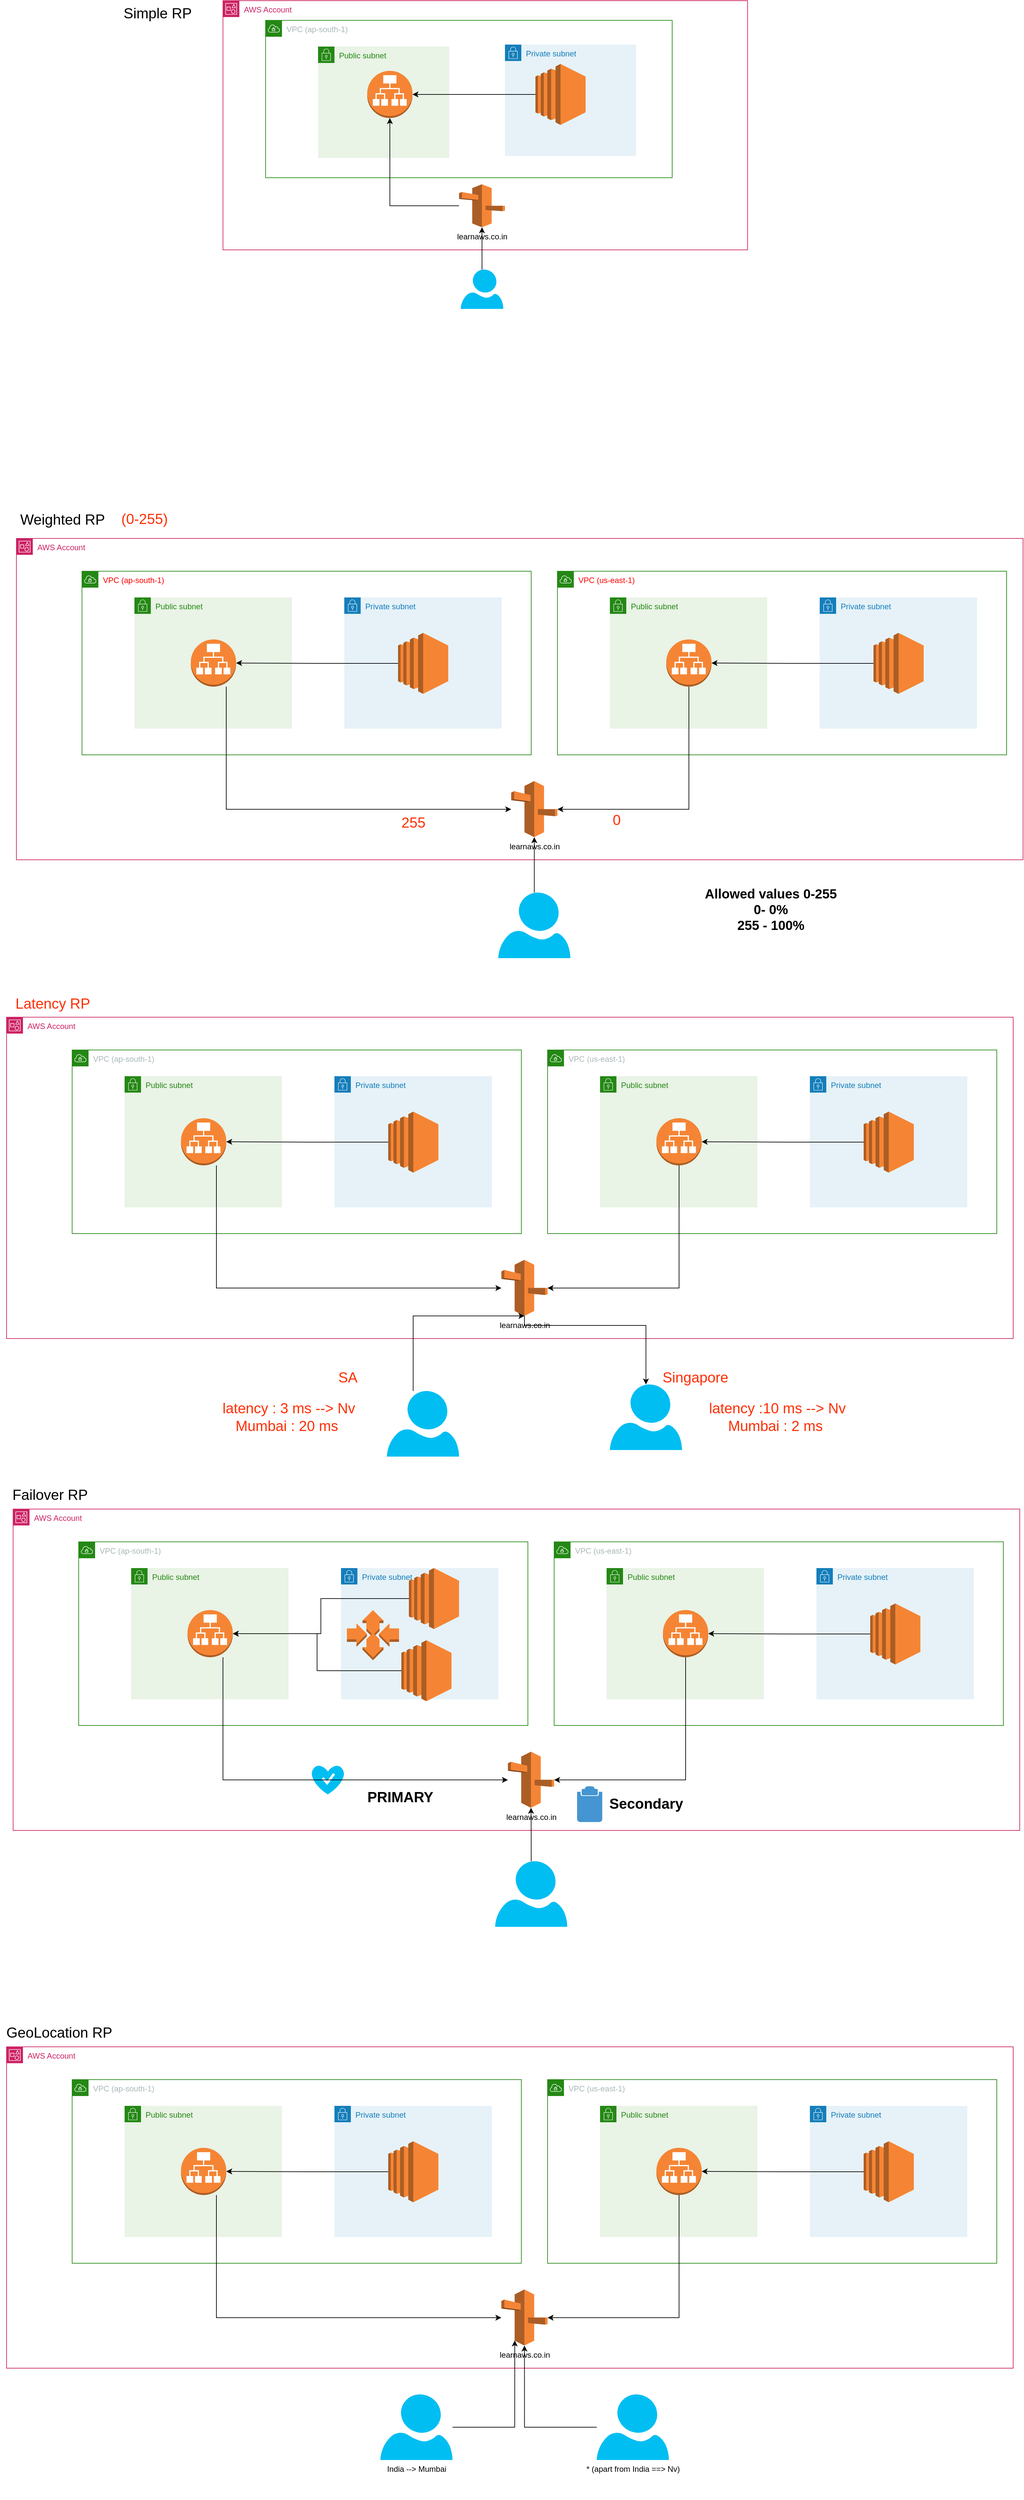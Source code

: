 <mxfile version="24.2.8" type="device">
  <diagram id="9khf5pBnNxR_kiDFVO9-" name="Page-1">
    <mxGraphModel dx="1673" dy="706" grid="1" gridSize="10" guides="1" tooltips="1" connect="1" arrows="1" fold="1" page="0" pageScale="1" pageWidth="827" pageHeight="1169" math="0" shadow="0">
      <root>
        <mxCell id="0" />
        <mxCell id="1" parent="0" />
        <mxCell id="ol1TH0Oiye4qKC3WjHIc-1" value="VPC (ap-south-1)" style="points=[[0,0],[0.25,0],[0.5,0],[0.75,0],[1,0],[1,0.25],[1,0.5],[1,0.75],[1,1],[0.75,1],[0.5,1],[0.25,1],[0,1],[0,0.75],[0,0.5],[0,0.25]];outlineConnect=0;gradientColor=none;html=1;whiteSpace=wrap;fontSize=12;fontStyle=0;container=1;pointerEvents=0;collapsible=0;recursiveResize=0;shape=mxgraph.aws4.group;grIcon=mxgraph.aws4.group_vpc;strokeColor=#248814;fillColor=none;verticalAlign=top;align=left;spacingLeft=30;fontColor=#AAB7B8;dashed=0;" parent="1" vertex="1">
          <mxGeometry x="435" y="80" width="620" height="240" as="geometry" />
        </mxCell>
        <mxCell id="ol1TH0Oiye4qKC3WjHIc-2" value="Public subnet" style="points=[[0,0],[0.25,0],[0.5,0],[0.75,0],[1,0],[1,0.25],[1,0.5],[1,0.75],[1,1],[0.75,1],[0.5,1],[0.25,1],[0,1],[0,0.75],[0,0.5],[0,0.25]];outlineConnect=0;gradientColor=none;html=1;whiteSpace=wrap;fontSize=12;fontStyle=0;container=1;pointerEvents=0;collapsible=0;recursiveResize=0;shape=mxgraph.aws4.group;grIcon=mxgraph.aws4.group_security_group;grStroke=0;strokeColor=#248814;fillColor=#E9F3E6;verticalAlign=top;align=left;spacingLeft=30;fontColor=#248814;dashed=0;" parent="ol1TH0Oiye4qKC3WjHIc-1" vertex="1">
          <mxGeometry x="80" y="40" width="200" height="170" as="geometry" />
        </mxCell>
        <mxCell id="ol1TH0Oiye4qKC3WjHIc-6" value="AWS Account" style="points=[[0,0],[0.25,0],[0.5,0],[0.75,0],[1,0],[1,0.25],[1,0.5],[1,0.75],[1,1],[0.75,1],[0.5,1],[0.25,1],[0,1],[0,0.75],[0,0.5],[0,0.25]];outlineConnect=0;gradientColor=none;html=1;whiteSpace=wrap;fontSize=12;fontStyle=0;container=1;pointerEvents=0;collapsible=0;recursiveResize=0;shape=mxgraph.aws4.group;grIcon=mxgraph.aws4.group_account;strokeColor=#CD2264;fillColor=none;verticalAlign=top;align=left;spacingLeft=30;fontColor=#CD2264;dashed=0;" parent="1" vertex="1">
          <mxGeometry x="370" y="50" width="800" height="380" as="geometry" />
        </mxCell>
        <mxCell id="SDpvWjmBm0CDvpZ5gvOl-2" style="edgeStyle=orthogonalEdgeStyle;rounded=0;orthogonalLoop=1;jettySize=auto;html=1;" parent="ol1TH0Oiye4qKC3WjHIc-6" source="ol1TH0Oiye4qKC3WjHIc-8" target="ol1TH0Oiye4qKC3WjHIc-5" edge="1">
          <mxGeometry relative="1" as="geometry" />
        </mxCell>
        <mxCell id="ol1TH0Oiye4qKC3WjHIc-8" value="learnaws.co.in" style="outlineConnect=0;dashed=0;verticalLabelPosition=bottom;verticalAlign=top;align=center;html=1;shape=mxgraph.aws3.route_53;fillColor=#F58536;gradientColor=none;" parent="ol1TH0Oiye4qKC3WjHIc-6" vertex="1">
          <mxGeometry x="360" y="280" width="70" height="65.5" as="geometry" />
        </mxCell>
        <mxCell id="ol1TH0Oiye4qKC3WjHIc-5" value="" style="outlineConnect=0;dashed=0;verticalLabelPosition=bottom;verticalAlign=top;align=center;html=1;shape=mxgraph.aws3.application_load_balancer;fillColor=#F58534;gradientColor=none;" parent="ol1TH0Oiye4qKC3WjHIc-6" vertex="1">
          <mxGeometry x="220" y="107" width="69" height="72" as="geometry" />
        </mxCell>
        <mxCell id="ol1TH0Oiye4qKC3WjHIc-3" value="Private subnet" style="points=[[0,0],[0.25,0],[0.5,0],[0.75,0],[1,0],[1,0.25],[1,0.5],[1,0.75],[1,1],[0.75,1],[0.5,1],[0.25,1],[0,1],[0,0.75],[0,0.5],[0,0.25]];outlineConnect=0;gradientColor=none;html=1;whiteSpace=wrap;fontSize=12;fontStyle=0;container=1;pointerEvents=0;collapsible=0;recursiveResize=0;shape=mxgraph.aws4.group;grIcon=mxgraph.aws4.group_security_group;grStroke=0;strokeColor=#147EBA;fillColor=#E6F2F8;verticalAlign=top;align=left;spacingLeft=30;fontColor=#147EBA;dashed=0;" parent="ol1TH0Oiye4qKC3WjHIc-6" vertex="1">
          <mxGeometry x="430" y="67" width="200" height="170" as="geometry" />
        </mxCell>
        <mxCell id="ol1TH0Oiye4qKC3WjHIc-4" value="" style="outlineConnect=0;dashed=0;verticalLabelPosition=bottom;verticalAlign=top;align=center;html=1;shape=mxgraph.aws3.ec2;fillColor=#F58534;gradientColor=none;" parent="ol1TH0Oiye4qKC3WjHIc-3" vertex="1">
          <mxGeometry x="46.5" y="29.5" width="76.5" height="93" as="geometry" />
        </mxCell>
        <mxCell id="ol1TH0Oiye4qKC3WjHIc-9" style="edgeStyle=orthogonalEdgeStyle;rounded=0;orthogonalLoop=1;jettySize=auto;html=1;" parent="ol1TH0Oiye4qKC3WjHIc-6" source="ol1TH0Oiye4qKC3WjHIc-4" target="ol1TH0Oiye4qKC3WjHIc-5" edge="1">
          <mxGeometry relative="1" as="geometry" />
        </mxCell>
        <mxCell id="ol1TH0Oiye4qKC3WjHIc-12" style="edgeStyle=orthogonalEdgeStyle;rounded=0;orthogonalLoop=1;jettySize=auto;html=1;entryX=0.5;entryY=1;entryDx=0;entryDy=0;entryPerimeter=0;" parent="1" source="ol1TH0Oiye4qKC3WjHIc-11" target="ol1TH0Oiye4qKC3WjHIc-8" edge="1">
          <mxGeometry relative="1" as="geometry" />
        </mxCell>
        <mxCell id="ol1TH0Oiye4qKC3WjHIc-11" value="" style="verticalLabelPosition=bottom;html=1;verticalAlign=top;align=center;strokeColor=none;fillColor=#00BEF2;shape=mxgraph.azure.user;" parent="1" vertex="1">
          <mxGeometry x="732.5" y="460" width="65" height="60" as="geometry" />
        </mxCell>
        <mxCell id="ol1TH0Oiye4qKC3WjHIc-13" value="&lt;font style=&quot;font-size: 22px;&quot;&gt;Simple RP&lt;/font&gt;" style="text;html=1;align=center;verticalAlign=middle;resizable=0;points=[];autosize=1;strokeColor=none;fillColor=none;" parent="1" vertex="1">
          <mxGeometry x="205" y="50" width="130" height="40" as="geometry" />
        </mxCell>
        <mxCell id="ol1TH0Oiye4qKC3WjHIc-37" value="&lt;font style=&quot;font-size: 22px;&quot;&gt;Weighted RP&lt;/font&gt;" style="text;html=1;align=center;verticalAlign=middle;resizable=0;points=[];autosize=1;strokeColor=none;fillColor=none;" parent="1" vertex="1">
          <mxGeometry x="50" y="822" width="150" height="40" as="geometry" />
        </mxCell>
        <mxCell id="ol1TH0Oiye4qKC3WjHIc-46" value="" style="group" parent="1" vertex="1" connectable="0">
          <mxGeometry x="55" y="870" width="1535" height="690" as="geometry" />
        </mxCell>
        <mxCell id="ol1TH0Oiye4qKC3WjHIc-26" value="&lt;font color=&quot;#ff0000&quot;&gt;VPC (ap-south-1)&lt;/font&gt;" style="points=[[0,0],[0.25,0],[0.5,0],[0.75,0],[1,0],[1,0.25],[1,0.5],[1,0.75],[1,1],[0.75,1],[0.5,1],[0.25,1],[0,1],[0,0.75],[0,0.5],[0,0.25]];outlineConnect=0;gradientColor=none;html=1;whiteSpace=wrap;fontSize=12;fontStyle=0;container=1;pointerEvents=0;collapsible=0;recursiveResize=0;shape=mxgraph.aws4.group;grIcon=mxgraph.aws4.group_vpc;strokeColor=#248814;fillColor=none;verticalAlign=top;align=left;spacingLeft=30;fontColor=#AAB7B8;dashed=0;" parent="ol1TH0Oiye4qKC3WjHIc-46" vertex="1">
          <mxGeometry x="100" y="50" width="685" height="280" as="geometry" />
        </mxCell>
        <mxCell id="ol1TH0Oiye4qKC3WjHIc-27" value="Public subnet" style="points=[[0,0],[0.25,0],[0.5,0],[0.75,0],[1,0],[1,0.25],[1,0.5],[1,0.75],[1,1],[0.75,1],[0.5,1],[0.25,1],[0,1],[0,0.75],[0,0.5],[0,0.25]];outlineConnect=0;gradientColor=none;html=1;whiteSpace=wrap;fontSize=12;fontStyle=0;container=1;pointerEvents=0;collapsible=0;recursiveResize=0;shape=mxgraph.aws4.group;grIcon=mxgraph.aws4.group_security_group;grStroke=0;strokeColor=#248814;fillColor=#E9F3E6;verticalAlign=top;align=left;spacingLeft=30;fontColor=#248814;dashed=0;" parent="ol1TH0Oiye4qKC3WjHIc-26" vertex="1">
          <mxGeometry x="80" y="40" width="240" height="200" as="geometry" />
        </mxCell>
        <mxCell id="ol1TH0Oiye4qKC3WjHIc-28" value="" style="outlineConnect=0;dashed=0;verticalLabelPosition=bottom;verticalAlign=top;align=center;html=1;shape=mxgraph.aws3.application_load_balancer;fillColor=#F58534;gradientColor=none;" parent="ol1TH0Oiye4qKC3WjHIc-27" vertex="1">
          <mxGeometry x="86" y="64" width="69" height="72" as="geometry" />
        </mxCell>
        <mxCell id="ol1TH0Oiye4qKC3WjHIc-29" value="Private subnet" style="points=[[0,0],[0.25,0],[0.5,0],[0.75,0],[1,0],[1,0.25],[1,0.5],[1,0.75],[1,1],[0.75,1],[0.5,1],[0.25,1],[0,1],[0,0.75],[0,0.5],[0,0.25]];outlineConnect=0;gradientColor=none;html=1;whiteSpace=wrap;fontSize=12;fontStyle=0;container=1;pointerEvents=0;collapsible=0;recursiveResize=0;shape=mxgraph.aws4.group;grIcon=mxgraph.aws4.group_security_group;grStroke=0;strokeColor=#147EBA;fillColor=#E6F2F8;verticalAlign=top;align=left;spacingLeft=30;fontColor=#147EBA;dashed=0;" parent="ol1TH0Oiye4qKC3WjHIc-26" vertex="1">
          <mxGeometry x="400" y="40" width="240" height="200" as="geometry" />
        </mxCell>
        <mxCell id="ol1TH0Oiye4qKC3WjHIc-30" value="" style="outlineConnect=0;dashed=0;verticalLabelPosition=bottom;verticalAlign=top;align=center;html=1;shape=mxgraph.aws3.ec2;fillColor=#F58534;gradientColor=none;" parent="ol1TH0Oiye4qKC3WjHIc-29" vertex="1">
          <mxGeometry x="82" y="54" width="76.5" height="93" as="geometry" />
        </mxCell>
        <mxCell id="ol1TH0Oiye4qKC3WjHIc-31" style="edgeStyle=orthogonalEdgeStyle;rounded=0;orthogonalLoop=1;jettySize=auto;html=1;" parent="ol1TH0Oiye4qKC3WjHIc-26" source="ol1TH0Oiye4qKC3WjHIc-30" target="ol1TH0Oiye4qKC3WjHIc-28" edge="1">
          <mxGeometry relative="1" as="geometry" />
        </mxCell>
        <mxCell id="ol1TH0Oiye4qKC3WjHIc-32" value="AWS Account" style="points=[[0,0],[0.25,0],[0.5,0],[0.75,0],[1,0],[1,0.25],[1,0.5],[1,0.75],[1,1],[0.75,1],[0.5,1],[0.25,1],[0,1],[0,0.75],[0,0.5],[0,0.25]];outlineConnect=0;gradientColor=none;html=1;whiteSpace=wrap;fontSize=12;fontStyle=0;container=1;pointerEvents=0;collapsible=0;recursiveResize=0;shape=mxgraph.aws4.group;grIcon=mxgraph.aws4.group_account;strokeColor=#CD2264;fillColor=none;verticalAlign=top;align=left;spacingLeft=30;fontColor=#CD2264;dashed=0;" parent="ol1TH0Oiye4qKC3WjHIc-46" vertex="1">
          <mxGeometry width="1535" height="490" as="geometry" />
        </mxCell>
        <mxCell id="ol1TH0Oiye4qKC3WjHIc-33" value="learnaws.co.in" style="outlineConnect=0;dashed=0;verticalLabelPosition=bottom;verticalAlign=top;align=center;html=1;shape=mxgraph.aws3.route_53;fillColor=#F58536;gradientColor=none;" parent="ol1TH0Oiye4qKC3WjHIc-32" vertex="1">
          <mxGeometry x="754.5" y="370" width="70.5" height="85.5" as="geometry" />
        </mxCell>
        <mxCell id="ol1TH0Oiye4qKC3WjHIc-39" value="&lt;font color=&quot;#ff0000&quot;&gt;VPC (us-east-1)&lt;/font&gt;" style="points=[[0,0],[0.25,0],[0.5,0],[0.75,0],[1,0],[1,0.25],[1,0.5],[1,0.75],[1,1],[0.75,1],[0.5,1],[0.25,1],[0,1],[0,0.75],[0,0.5],[0,0.25]];outlineConnect=0;gradientColor=none;html=1;whiteSpace=wrap;fontSize=12;fontStyle=0;container=1;pointerEvents=0;collapsible=0;recursiveResize=0;shape=mxgraph.aws4.group;grIcon=mxgraph.aws4.group_vpc;strokeColor=#248814;fillColor=none;verticalAlign=top;align=left;spacingLeft=30;fontColor=#AAB7B8;dashed=0;" parent="ol1TH0Oiye4qKC3WjHIc-32" vertex="1">
          <mxGeometry x="825" y="50" width="685" height="280" as="geometry" />
        </mxCell>
        <mxCell id="ol1TH0Oiye4qKC3WjHIc-40" value="Public subnet" style="points=[[0,0],[0.25,0],[0.5,0],[0.75,0],[1,0],[1,0.25],[1,0.5],[1,0.75],[1,1],[0.75,1],[0.5,1],[0.25,1],[0,1],[0,0.75],[0,0.5],[0,0.25]];outlineConnect=0;gradientColor=none;html=1;whiteSpace=wrap;fontSize=12;fontStyle=0;container=1;pointerEvents=0;collapsible=0;recursiveResize=0;shape=mxgraph.aws4.group;grIcon=mxgraph.aws4.group_security_group;grStroke=0;strokeColor=#248814;fillColor=#E9F3E6;verticalAlign=top;align=left;spacingLeft=30;fontColor=#248814;dashed=0;" parent="ol1TH0Oiye4qKC3WjHIc-39" vertex="1">
          <mxGeometry x="80" y="40" width="240" height="200" as="geometry" />
        </mxCell>
        <mxCell id="ol1TH0Oiye4qKC3WjHIc-41" value="" style="outlineConnect=0;dashed=0;verticalLabelPosition=bottom;verticalAlign=top;align=center;html=1;shape=mxgraph.aws3.application_load_balancer;fillColor=#F58534;gradientColor=none;" parent="ol1TH0Oiye4qKC3WjHIc-40" vertex="1">
          <mxGeometry x="86" y="64" width="69" height="72" as="geometry" />
        </mxCell>
        <mxCell id="ol1TH0Oiye4qKC3WjHIc-42" value="Private subnet" style="points=[[0,0],[0.25,0],[0.5,0],[0.75,0],[1,0],[1,0.25],[1,0.5],[1,0.75],[1,1],[0.75,1],[0.5,1],[0.25,1],[0,1],[0,0.75],[0,0.5],[0,0.25]];outlineConnect=0;gradientColor=none;html=1;whiteSpace=wrap;fontSize=12;fontStyle=0;container=1;pointerEvents=0;collapsible=0;recursiveResize=0;shape=mxgraph.aws4.group;grIcon=mxgraph.aws4.group_security_group;grStroke=0;strokeColor=#147EBA;fillColor=#E6F2F8;verticalAlign=top;align=left;spacingLeft=30;fontColor=#147EBA;dashed=0;" parent="ol1TH0Oiye4qKC3WjHIc-39" vertex="1">
          <mxGeometry x="400" y="40" width="240" height="200" as="geometry" />
        </mxCell>
        <mxCell id="ol1TH0Oiye4qKC3WjHIc-43" value="" style="outlineConnect=0;dashed=0;verticalLabelPosition=bottom;verticalAlign=top;align=center;html=1;shape=mxgraph.aws3.ec2;fillColor=#F58534;gradientColor=none;" parent="ol1TH0Oiye4qKC3WjHIc-42" vertex="1">
          <mxGeometry x="82" y="54" width="76.5" height="93" as="geometry" />
        </mxCell>
        <mxCell id="ol1TH0Oiye4qKC3WjHIc-44" style="edgeStyle=orthogonalEdgeStyle;rounded=0;orthogonalLoop=1;jettySize=auto;html=1;" parent="ol1TH0Oiye4qKC3WjHIc-39" source="ol1TH0Oiye4qKC3WjHIc-43" target="ol1TH0Oiye4qKC3WjHIc-41" edge="1">
          <mxGeometry relative="1" as="geometry" />
        </mxCell>
        <mxCell id="ol1TH0Oiye4qKC3WjHIc-45" style="edgeStyle=orthogonalEdgeStyle;rounded=0;orthogonalLoop=1;jettySize=auto;html=1;fontSize=22;" parent="ol1TH0Oiye4qKC3WjHIc-32" source="ol1TH0Oiye4qKC3WjHIc-41" target="ol1TH0Oiye4qKC3WjHIc-33" edge="1">
          <mxGeometry relative="1" as="geometry">
            <Array as="points">
              <mxPoint x="1026" y="413" />
            </Array>
          </mxGeometry>
        </mxCell>
        <mxCell id="ol1TH0Oiye4qKC3WjHIc-34" style="edgeStyle=orthogonalEdgeStyle;rounded=0;orthogonalLoop=1;jettySize=auto;html=1;" parent="ol1TH0Oiye4qKC3WjHIc-46" source="ol1TH0Oiye4qKC3WjHIc-28" target="ol1TH0Oiye4qKC3WjHIc-33" edge="1">
          <mxGeometry relative="1" as="geometry">
            <Array as="points">
              <mxPoint x="320" y="413" />
            </Array>
          </mxGeometry>
        </mxCell>
        <mxCell id="ol1TH0Oiye4qKC3WjHIc-35" style="edgeStyle=orthogonalEdgeStyle;rounded=0;orthogonalLoop=1;jettySize=auto;html=1;entryX=0.5;entryY=1;entryDx=0;entryDy=0;entryPerimeter=0;" parent="ol1TH0Oiye4qKC3WjHIc-46" source="ol1TH0Oiye4qKC3WjHIc-36" target="ol1TH0Oiye4qKC3WjHIc-33" edge="1">
          <mxGeometry relative="1" as="geometry" />
        </mxCell>
        <mxCell id="ol1TH0Oiye4qKC3WjHIc-36" value="" style="verticalLabelPosition=bottom;html=1;verticalAlign=top;align=center;strokeColor=none;fillColor=#00BEF2;shape=mxgraph.azure.user;" parent="ol1TH0Oiye4qKC3WjHIc-46" vertex="1">
          <mxGeometry x="734.75" y="540" width="110" height="100" as="geometry" />
        </mxCell>
        <mxCell id="OiRbNnKHqj_yDOIGWmKT-3" value="&lt;font style=&quot;font-size: 20px;&quot;&gt;&lt;b&gt;Allowed values 0-255&lt;br&gt;0- 0%&lt;br&gt;255 - 100%&lt;/b&gt;&lt;/font&gt;" style="text;html=1;align=center;verticalAlign=middle;resizable=0;points=[];autosize=1;strokeColor=none;fillColor=none;" parent="ol1TH0Oiye4qKC3WjHIc-46" vertex="1">
          <mxGeometry x="1040" y="520" width="220" height="90" as="geometry" />
        </mxCell>
        <mxCell id="ol1TH0Oiye4qKC3WjHIc-66" value="" style="group" parent="1" vertex="1" connectable="0">
          <mxGeometry x="50" y="2350" width="1535" height="690" as="geometry" />
        </mxCell>
        <mxCell id="ol1TH0Oiye4qKC3WjHIc-67" value="VPC (ap-south-1)" style="points=[[0,0],[0.25,0],[0.5,0],[0.75,0],[1,0],[1,0.25],[1,0.5],[1,0.75],[1,1],[0.75,1],[0.5,1],[0.25,1],[0,1],[0,0.75],[0,0.5],[0,0.25]];outlineConnect=0;gradientColor=none;html=1;whiteSpace=wrap;fontSize=12;fontStyle=0;container=1;pointerEvents=0;collapsible=0;recursiveResize=0;shape=mxgraph.aws4.group;grIcon=mxgraph.aws4.group_vpc;strokeColor=#248814;fillColor=none;verticalAlign=top;align=left;spacingLeft=30;fontColor=#AAB7B8;dashed=0;" parent="ol1TH0Oiye4qKC3WjHIc-66" vertex="1">
          <mxGeometry x="100" y="50" width="685" height="280" as="geometry" />
        </mxCell>
        <mxCell id="ol1TH0Oiye4qKC3WjHIc-68" value="Public subnet" style="points=[[0,0],[0.25,0],[0.5,0],[0.75,0],[1,0],[1,0.25],[1,0.5],[1,0.75],[1,1],[0.75,1],[0.5,1],[0.25,1],[0,1],[0,0.75],[0,0.5],[0,0.25]];outlineConnect=0;gradientColor=none;html=1;whiteSpace=wrap;fontSize=12;fontStyle=0;container=1;pointerEvents=0;collapsible=0;recursiveResize=0;shape=mxgraph.aws4.group;grIcon=mxgraph.aws4.group_security_group;grStroke=0;strokeColor=#248814;fillColor=#E9F3E6;verticalAlign=top;align=left;spacingLeft=30;fontColor=#248814;dashed=0;" parent="ol1TH0Oiye4qKC3WjHIc-67" vertex="1">
          <mxGeometry x="80" y="40" width="240" height="200" as="geometry" />
        </mxCell>
        <mxCell id="ol1TH0Oiye4qKC3WjHIc-69" value="" style="outlineConnect=0;dashed=0;verticalLabelPosition=bottom;verticalAlign=top;align=center;html=1;shape=mxgraph.aws3.application_load_balancer;fillColor=#F58534;gradientColor=none;" parent="ol1TH0Oiye4qKC3WjHIc-68" vertex="1">
          <mxGeometry x="86" y="64" width="69" height="72" as="geometry" />
        </mxCell>
        <mxCell id="ol1TH0Oiye4qKC3WjHIc-70" value="Private subnet" style="points=[[0,0],[0.25,0],[0.5,0],[0.75,0],[1,0],[1,0.25],[1,0.5],[1,0.75],[1,1],[0.75,1],[0.5,1],[0.25,1],[0,1],[0,0.75],[0,0.5],[0,0.25]];outlineConnect=0;gradientColor=none;html=1;whiteSpace=wrap;fontSize=12;fontStyle=0;container=1;pointerEvents=0;collapsible=0;recursiveResize=0;shape=mxgraph.aws4.group;grIcon=mxgraph.aws4.group_security_group;grStroke=0;strokeColor=#147EBA;fillColor=#E6F2F8;verticalAlign=top;align=left;spacingLeft=30;fontColor=#147EBA;dashed=0;" parent="ol1TH0Oiye4qKC3WjHIc-67" vertex="1">
          <mxGeometry x="400" y="40" width="240" height="200" as="geometry" />
        </mxCell>
        <mxCell id="ol1TH0Oiye4qKC3WjHIc-73" value="AWS Account" style="points=[[0,0],[0.25,0],[0.5,0],[0.75,0],[1,0],[1,0.25],[1,0.5],[1,0.75],[1,1],[0.75,1],[0.5,1],[0.25,1],[0,1],[0,0.75],[0,0.5],[0,0.25]];outlineConnect=0;gradientColor=none;html=1;whiteSpace=wrap;fontSize=12;fontStyle=0;container=1;pointerEvents=0;collapsible=0;recursiveResize=0;shape=mxgraph.aws4.group;grIcon=mxgraph.aws4.group_account;strokeColor=#CD2264;fillColor=none;verticalAlign=top;align=left;spacingLeft=30;fontColor=#CD2264;dashed=0;" parent="ol1TH0Oiye4qKC3WjHIc-66" vertex="1">
          <mxGeometry width="1535" height="490" as="geometry" />
        </mxCell>
        <mxCell id="ol1TH0Oiye4qKC3WjHIc-74" value="learnaws.co.in" style="outlineConnect=0;dashed=0;verticalLabelPosition=bottom;verticalAlign=top;align=center;html=1;shape=mxgraph.aws3.route_53;fillColor=#F58536;gradientColor=none;" parent="ol1TH0Oiye4qKC3WjHIc-73" vertex="1">
          <mxGeometry x="754.5" y="370" width="70.5" height="85.5" as="geometry" />
        </mxCell>
        <mxCell id="ol1TH0Oiye4qKC3WjHIc-75" value="VPC (us-east-1)" style="points=[[0,0],[0.25,0],[0.5,0],[0.75,0],[1,0],[1,0.25],[1,0.5],[1,0.75],[1,1],[0.75,1],[0.5,1],[0.25,1],[0,1],[0,0.75],[0,0.5],[0,0.25]];outlineConnect=0;gradientColor=none;html=1;whiteSpace=wrap;fontSize=12;fontStyle=0;container=1;pointerEvents=0;collapsible=0;recursiveResize=0;shape=mxgraph.aws4.group;grIcon=mxgraph.aws4.group_vpc;strokeColor=#248814;fillColor=none;verticalAlign=top;align=left;spacingLeft=30;fontColor=#AAB7B8;dashed=0;" parent="ol1TH0Oiye4qKC3WjHIc-73" vertex="1">
          <mxGeometry x="825" y="50" width="685" height="280" as="geometry" />
        </mxCell>
        <mxCell id="ol1TH0Oiye4qKC3WjHIc-76" value="Public subnet" style="points=[[0,0],[0.25,0],[0.5,0],[0.75,0],[1,0],[1,0.25],[1,0.5],[1,0.75],[1,1],[0.75,1],[0.5,1],[0.25,1],[0,1],[0,0.75],[0,0.5],[0,0.25]];outlineConnect=0;gradientColor=none;html=1;whiteSpace=wrap;fontSize=12;fontStyle=0;container=1;pointerEvents=0;collapsible=0;recursiveResize=0;shape=mxgraph.aws4.group;grIcon=mxgraph.aws4.group_security_group;grStroke=0;strokeColor=#248814;fillColor=#E9F3E6;verticalAlign=top;align=left;spacingLeft=30;fontColor=#248814;dashed=0;" parent="ol1TH0Oiye4qKC3WjHIc-75" vertex="1">
          <mxGeometry x="80" y="40" width="240" height="200" as="geometry" />
        </mxCell>
        <mxCell id="ol1TH0Oiye4qKC3WjHIc-77" value="" style="outlineConnect=0;dashed=0;verticalLabelPosition=bottom;verticalAlign=top;align=center;html=1;shape=mxgraph.aws3.application_load_balancer;fillColor=#F58534;gradientColor=none;" parent="ol1TH0Oiye4qKC3WjHIc-76" vertex="1">
          <mxGeometry x="86" y="64" width="69" height="72" as="geometry" />
        </mxCell>
        <mxCell id="ol1TH0Oiye4qKC3WjHIc-78" value="Private subnet" style="points=[[0,0],[0.25,0],[0.5,0],[0.75,0],[1,0],[1,0.25],[1,0.5],[1,0.75],[1,1],[0.75,1],[0.5,1],[0.25,1],[0,1],[0,0.75],[0,0.5],[0,0.25]];outlineConnect=0;gradientColor=none;html=1;whiteSpace=wrap;fontSize=12;fontStyle=0;container=1;pointerEvents=0;collapsible=0;recursiveResize=0;shape=mxgraph.aws4.group;grIcon=mxgraph.aws4.group_security_group;grStroke=0;strokeColor=#147EBA;fillColor=#E6F2F8;verticalAlign=top;align=left;spacingLeft=30;fontColor=#147EBA;dashed=0;" parent="ol1TH0Oiye4qKC3WjHIc-75" vertex="1">
          <mxGeometry x="400" y="40" width="240" height="200" as="geometry" />
        </mxCell>
        <mxCell id="ol1TH0Oiye4qKC3WjHIc-79" value="" style="outlineConnect=0;dashed=0;verticalLabelPosition=bottom;verticalAlign=top;align=center;html=1;shape=mxgraph.aws3.ec2;fillColor=#F58534;gradientColor=none;" parent="ol1TH0Oiye4qKC3WjHIc-78" vertex="1">
          <mxGeometry x="82" y="54" width="76.5" height="93" as="geometry" />
        </mxCell>
        <mxCell id="ol1TH0Oiye4qKC3WjHIc-80" style="edgeStyle=orthogonalEdgeStyle;rounded=0;orthogonalLoop=1;jettySize=auto;html=1;" parent="ol1TH0Oiye4qKC3WjHIc-75" source="ol1TH0Oiye4qKC3WjHIc-79" target="ol1TH0Oiye4qKC3WjHIc-77" edge="1">
          <mxGeometry relative="1" as="geometry" />
        </mxCell>
        <mxCell id="ol1TH0Oiye4qKC3WjHIc-81" style="edgeStyle=orthogonalEdgeStyle;rounded=0;orthogonalLoop=1;jettySize=auto;html=1;fontSize=22;" parent="ol1TH0Oiye4qKC3WjHIc-73" source="ol1TH0Oiye4qKC3WjHIc-77" target="ol1TH0Oiye4qKC3WjHIc-74" edge="1">
          <mxGeometry relative="1" as="geometry">
            <Array as="points">
              <mxPoint x="1026" y="413" />
            </Array>
          </mxGeometry>
        </mxCell>
        <mxCell id="ol1TH0Oiye4qKC3WjHIc-116" value="" style="verticalLabelPosition=bottom;html=1;verticalAlign=top;align=center;strokeColor=none;fillColor=#00BEF2;shape=mxgraph.azure.healthy;fontSize=22;fontColor=#000000;" parent="ol1TH0Oiye4qKC3WjHIc-73" vertex="1">
          <mxGeometry x="455" y="390" width="50" height="45" as="geometry" />
        </mxCell>
        <mxCell id="ktTSRSvxEKgHIYXrvL31-3" value="" style="outlineConnect=0;dashed=0;verticalLabelPosition=bottom;verticalAlign=top;align=center;html=1;shape=mxgraph.aws3.auto_scaling;fillColor=#F58534;gradientColor=none;" parent="ol1TH0Oiye4qKC3WjHIc-73" vertex="1">
          <mxGeometry x="509" y="154" width="79.5" height="76.5" as="geometry" />
        </mxCell>
        <mxCell id="ol1TH0Oiye4qKC3WjHIc-82" style="edgeStyle=orthogonalEdgeStyle;rounded=0;orthogonalLoop=1;jettySize=auto;html=1;" parent="ol1TH0Oiye4qKC3WjHIc-66" source="ol1TH0Oiye4qKC3WjHIc-69" target="ol1TH0Oiye4qKC3WjHIc-74" edge="1">
          <mxGeometry relative="1" as="geometry">
            <Array as="points">
              <mxPoint x="320" y="413" />
            </Array>
          </mxGeometry>
        </mxCell>
        <mxCell id="ol1TH0Oiye4qKC3WjHIc-83" style="edgeStyle=orthogonalEdgeStyle;rounded=0;orthogonalLoop=1;jettySize=auto;html=1;entryX=0.5;entryY=1;entryDx=0;entryDy=0;entryPerimeter=0;" parent="ol1TH0Oiye4qKC3WjHIc-66" source="ol1TH0Oiye4qKC3WjHIc-84" target="ol1TH0Oiye4qKC3WjHIc-74" edge="1">
          <mxGeometry relative="1" as="geometry" />
        </mxCell>
        <mxCell id="ol1TH0Oiye4qKC3WjHIc-84" value="" style="verticalLabelPosition=bottom;html=1;verticalAlign=top;align=center;strokeColor=none;fillColor=#00BEF2;shape=mxgraph.azure.user;" parent="ol1TH0Oiye4qKC3WjHIc-66" vertex="1">
          <mxGeometry x="735" y="537" width="110" height="100" as="geometry" />
        </mxCell>
        <mxCell id="ol1TH0Oiye4qKC3WjHIc-119" value="&lt;b&gt;Secondary&lt;/b&gt;" style="text;html=1;align=center;verticalAlign=middle;resizable=0;points=[];autosize=1;strokeColor=none;fillColor=none;fontSize=22;fontColor=#000000;" parent="ol1TH0Oiye4qKC3WjHIc-66" vertex="1">
          <mxGeometry x="895" y="430" width="140" height="40" as="geometry" />
        </mxCell>
        <mxCell id="ol1TH0Oiye4qKC3WjHIc-118" value="" style="shadow=0;dashed=0;html=1;strokeColor=none;fillColor=#4495D1;labelPosition=center;verticalLabelPosition=bottom;verticalAlign=top;align=center;outlineConnect=0;shape=mxgraph.veeam.failover_plan;fontSize=22;fontColor=#000000;" parent="ol1TH0Oiye4qKC3WjHIc-66" vertex="1">
          <mxGeometry x="860" y="422.8" width="38.4" height="54.4" as="geometry" />
        </mxCell>
        <mxCell id="ktTSRSvxEKgHIYXrvL31-1" value="" style="outlineConnect=0;dashed=0;verticalLabelPosition=bottom;verticalAlign=top;align=center;html=1;shape=mxgraph.aws3.ec2;fillColor=#F58534;gradientColor=none;" parent="ol1TH0Oiye4qKC3WjHIc-66" vertex="1">
          <mxGeometry x="592" y="200" width="76.5" height="93" as="geometry" />
        </mxCell>
        <mxCell id="ol1TH0Oiye4qKC3WjHIc-71" value="" style="outlineConnect=0;dashed=0;verticalLabelPosition=bottom;verticalAlign=top;align=center;html=1;shape=mxgraph.aws3.ec2;fillColor=#F58534;gradientColor=none;" parent="ol1TH0Oiye4qKC3WjHIc-66" vertex="1">
          <mxGeometry x="603.5" y="90" width="76.5" height="93" as="geometry" />
        </mxCell>
        <mxCell id="ol1TH0Oiye4qKC3WjHIc-72" style="edgeStyle=orthogonalEdgeStyle;rounded=0;orthogonalLoop=1;jettySize=auto;html=1;" parent="ol1TH0Oiye4qKC3WjHIc-66" source="ol1TH0Oiye4qKC3WjHIc-71" target="ol1TH0Oiye4qKC3WjHIc-69" edge="1">
          <mxGeometry relative="1" as="geometry" />
        </mxCell>
        <mxCell id="ktTSRSvxEKgHIYXrvL31-2" style="edgeStyle=orthogonalEdgeStyle;rounded=0;orthogonalLoop=1;jettySize=auto;html=1;entryX=1;entryY=0.5;entryDx=0;entryDy=0;entryPerimeter=0;" parent="ol1TH0Oiye4qKC3WjHIc-66" source="ktTSRSvxEKgHIYXrvL31-1" target="ol1TH0Oiye4qKC3WjHIc-69" edge="1">
          <mxGeometry relative="1" as="geometry" />
        </mxCell>
        <mxCell id="ol1TH0Oiye4qKC3WjHIc-85" value="" style="group" parent="1" vertex="1" connectable="0">
          <mxGeometry x="40" y="3170" width="1535" height="690" as="geometry" />
        </mxCell>
        <mxCell id="ol1TH0Oiye4qKC3WjHIc-86" value="VPC (ap-south-1)" style="points=[[0,0],[0.25,0],[0.5,0],[0.75,0],[1,0],[1,0.25],[1,0.5],[1,0.75],[1,1],[0.75,1],[0.5,1],[0.25,1],[0,1],[0,0.75],[0,0.5],[0,0.25]];outlineConnect=0;gradientColor=none;html=1;whiteSpace=wrap;fontSize=12;fontStyle=0;container=1;pointerEvents=0;collapsible=0;recursiveResize=0;shape=mxgraph.aws4.group;grIcon=mxgraph.aws4.group_vpc;strokeColor=#248814;fillColor=none;verticalAlign=top;align=left;spacingLeft=30;fontColor=#AAB7B8;dashed=0;" parent="ol1TH0Oiye4qKC3WjHIc-85" vertex="1">
          <mxGeometry x="100" y="50" width="685" height="280" as="geometry" />
        </mxCell>
        <mxCell id="ol1TH0Oiye4qKC3WjHIc-87" value="Public subnet" style="points=[[0,0],[0.25,0],[0.5,0],[0.75,0],[1,0],[1,0.25],[1,0.5],[1,0.75],[1,1],[0.75,1],[0.5,1],[0.25,1],[0,1],[0,0.75],[0,0.5],[0,0.25]];outlineConnect=0;gradientColor=none;html=1;whiteSpace=wrap;fontSize=12;fontStyle=0;container=1;pointerEvents=0;collapsible=0;recursiveResize=0;shape=mxgraph.aws4.group;grIcon=mxgraph.aws4.group_security_group;grStroke=0;strokeColor=#248814;fillColor=#E9F3E6;verticalAlign=top;align=left;spacingLeft=30;fontColor=#248814;dashed=0;" parent="ol1TH0Oiye4qKC3WjHIc-86" vertex="1">
          <mxGeometry x="80" y="40" width="240" height="200" as="geometry" />
        </mxCell>
        <mxCell id="ol1TH0Oiye4qKC3WjHIc-88" value="" style="outlineConnect=0;dashed=0;verticalLabelPosition=bottom;verticalAlign=top;align=center;html=1;shape=mxgraph.aws3.application_load_balancer;fillColor=#F58534;gradientColor=none;" parent="ol1TH0Oiye4qKC3WjHIc-87" vertex="1">
          <mxGeometry x="86" y="64" width="69" height="72" as="geometry" />
        </mxCell>
        <mxCell id="ol1TH0Oiye4qKC3WjHIc-89" value="Private subnet" style="points=[[0,0],[0.25,0],[0.5,0],[0.75,0],[1,0],[1,0.25],[1,0.5],[1,0.75],[1,1],[0.75,1],[0.5,1],[0.25,1],[0,1],[0,0.75],[0,0.5],[0,0.25]];outlineConnect=0;gradientColor=none;html=1;whiteSpace=wrap;fontSize=12;fontStyle=0;container=1;pointerEvents=0;collapsible=0;recursiveResize=0;shape=mxgraph.aws4.group;grIcon=mxgraph.aws4.group_security_group;grStroke=0;strokeColor=#147EBA;fillColor=#E6F2F8;verticalAlign=top;align=left;spacingLeft=30;fontColor=#147EBA;dashed=0;" parent="ol1TH0Oiye4qKC3WjHIc-86" vertex="1">
          <mxGeometry x="400" y="40" width="240" height="200" as="geometry" />
        </mxCell>
        <mxCell id="ol1TH0Oiye4qKC3WjHIc-90" value="" style="outlineConnect=0;dashed=0;verticalLabelPosition=bottom;verticalAlign=top;align=center;html=1;shape=mxgraph.aws3.ec2;fillColor=#F58534;gradientColor=none;" parent="ol1TH0Oiye4qKC3WjHIc-89" vertex="1">
          <mxGeometry x="82" y="54" width="76.5" height="93" as="geometry" />
        </mxCell>
        <mxCell id="ol1TH0Oiye4qKC3WjHIc-91" style="edgeStyle=orthogonalEdgeStyle;rounded=0;orthogonalLoop=1;jettySize=auto;html=1;" parent="ol1TH0Oiye4qKC3WjHIc-86" source="ol1TH0Oiye4qKC3WjHIc-90" target="ol1TH0Oiye4qKC3WjHIc-88" edge="1">
          <mxGeometry relative="1" as="geometry" />
        </mxCell>
        <mxCell id="ol1TH0Oiye4qKC3WjHIc-92" value="AWS Account" style="points=[[0,0],[0.25,0],[0.5,0],[0.75,0],[1,0],[1,0.25],[1,0.5],[1,0.75],[1,1],[0.75,1],[0.5,1],[0.25,1],[0,1],[0,0.75],[0,0.5],[0,0.25]];outlineConnect=0;gradientColor=none;html=1;whiteSpace=wrap;fontSize=12;fontStyle=0;container=1;pointerEvents=0;collapsible=0;recursiveResize=0;shape=mxgraph.aws4.group;grIcon=mxgraph.aws4.group_account;strokeColor=#CD2264;fillColor=none;verticalAlign=top;align=left;spacingLeft=30;fontColor=#CD2264;dashed=0;" parent="ol1TH0Oiye4qKC3WjHIc-85" vertex="1">
          <mxGeometry width="1535" height="490" as="geometry" />
        </mxCell>
        <mxCell id="ol1TH0Oiye4qKC3WjHIc-93" value="learnaws.co.in" style="outlineConnect=0;dashed=0;verticalLabelPosition=bottom;verticalAlign=top;align=center;html=1;shape=mxgraph.aws3.route_53;fillColor=#F58536;gradientColor=none;" parent="ol1TH0Oiye4qKC3WjHIc-92" vertex="1">
          <mxGeometry x="754.5" y="370" width="70.5" height="85.5" as="geometry" />
        </mxCell>
        <mxCell id="ol1TH0Oiye4qKC3WjHIc-94" value="VPC (us-east-1)" style="points=[[0,0],[0.25,0],[0.5,0],[0.75,0],[1,0],[1,0.25],[1,0.5],[1,0.75],[1,1],[0.75,1],[0.5,1],[0.25,1],[0,1],[0,0.75],[0,0.5],[0,0.25]];outlineConnect=0;gradientColor=none;html=1;whiteSpace=wrap;fontSize=12;fontStyle=0;container=1;pointerEvents=0;collapsible=0;recursiveResize=0;shape=mxgraph.aws4.group;grIcon=mxgraph.aws4.group_vpc;strokeColor=#248814;fillColor=none;verticalAlign=top;align=left;spacingLeft=30;fontColor=#AAB7B8;dashed=0;" parent="ol1TH0Oiye4qKC3WjHIc-92" vertex="1">
          <mxGeometry x="825" y="50" width="685" height="280" as="geometry" />
        </mxCell>
        <mxCell id="ol1TH0Oiye4qKC3WjHIc-95" value="Public subnet" style="points=[[0,0],[0.25,0],[0.5,0],[0.75,0],[1,0],[1,0.25],[1,0.5],[1,0.75],[1,1],[0.75,1],[0.5,1],[0.25,1],[0,1],[0,0.75],[0,0.5],[0,0.25]];outlineConnect=0;gradientColor=none;html=1;whiteSpace=wrap;fontSize=12;fontStyle=0;container=1;pointerEvents=0;collapsible=0;recursiveResize=0;shape=mxgraph.aws4.group;grIcon=mxgraph.aws4.group_security_group;grStroke=0;strokeColor=#248814;fillColor=#E9F3E6;verticalAlign=top;align=left;spacingLeft=30;fontColor=#248814;dashed=0;" parent="ol1TH0Oiye4qKC3WjHIc-94" vertex="1">
          <mxGeometry x="80" y="40" width="240" height="200" as="geometry" />
        </mxCell>
        <mxCell id="ol1TH0Oiye4qKC3WjHIc-96" value="" style="outlineConnect=0;dashed=0;verticalLabelPosition=bottom;verticalAlign=top;align=center;html=1;shape=mxgraph.aws3.application_load_balancer;fillColor=#F58534;gradientColor=none;" parent="ol1TH0Oiye4qKC3WjHIc-95" vertex="1">
          <mxGeometry x="86" y="64" width="69" height="72" as="geometry" />
        </mxCell>
        <mxCell id="ol1TH0Oiye4qKC3WjHIc-97" value="Private subnet" style="points=[[0,0],[0.25,0],[0.5,0],[0.75,0],[1,0],[1,0.25],[1,0.5],[1,0.75],[1,1],[0.75,1],[0.5,1],[0.25,1],[0,1],[0,0.75],[0,0.5],[0,0.25]];outlineConnect=0;gradientColor=none;html=1;whiteSpace=wrap;fontSize=12;fontStyle=0;container=1;pointerEvents=0;collapsible=0;recursiveResize=0;shape=mxgraph.aws4.group;grIcon=mxgraph.aws4.group_security_group;grStroke=0;strokeColor=#147EBA;fillColor=#E6F2F8;verticalAlign=top;align=left;spacingLeft=30;fontColor=#147EBA;dashed=0;" parent="ol1TH0Oiye4qKC3WjHIc-94" vertex="1">
          <mxGeometry x="400" y="40" width="240" height="200" as="geometry" />
        </mxCell>
        <mxCell id="ol1TH0Oiye4qKC3WjHIc-98" value="" style="outlineConnect=0;dashed=0;verticalLabelPosition=bottom;verticalAlign=top;align=center;html=1;shape=mxgraph.aws3.ec2;fillColor=#F58534;gradientColor=none;" parent="ol1TH0Oiye4qKC3WjHIc-97" vertex="1">
          <mxGeometry x="82" y="54" width="76.5" height="93" as="geometry" />
        </mxCell>
        <mxCell id="ol1TH0Oiye4qKC3WjHIc-99" style="edgeStyle=orthogonalEdgeStyle;rounded=0;orthogonalLoop=1;jettySize=auto;html=1;" parent="ol1TH0Oiye4qKC3WjHIc-94" source="ol1TH0Oiye4qKC3WjHIc-98" target="ol1TH0Oiye4qKC3WjHIc-96" edge="1">
          <mxGeometry relative="1" as="geometry" />
        </mxCell>
        <mxCell id="ol1TH0Oiye4qKC3WjHIc-100" style="edgeStyle=orthogonalEdgeStyle;rounded=0;orthogonalLoop=1;jettySize=auto;html=1;fontSize=22;" parent="ol1TH0Oiye4qKC3WjHIc-92" source="ol1TH0Oiye4qKC3WjHIc-96" target="ol1TH0Oiye4qKC3WjHIc-93" edge="1">
          <mxGeometry relative="1" as="geometry">
            <Array as="points">
              <mxPoint x="1026" y="413" />
            </Array>
          </mxGeometry>
        </mxCell>
        <mxCell id="ol1TH0Oiye4qKC3WjHIc-101" style="edgeStyle=orthogonalEdgeStyle;rounded=0;orthogonalLoop=1;jettySize=auto;html=1;" parent="ol1TH0Oiye4qKC3WjHIc-85" source="ol1TH0Oiye4qKC3WjHIc-88" target="ol1TH0Oiye4qKC3WjHIc-93" edge="1">
          <mxGeometry relative="1" as="geometry">
            <Array as="points">
              <mxPoint x="320" y="413" />
            </Array>
          </mxGeometry>
        </mxCell>
        <mxCell id="ol1TH0Oiye4qKC3WjHIc-102" style="edgeStyle=orthogonalEdgeStyle;rounded=0;orthogonalLoop=1;jettySize=auto;html=1;entryX=0.5;entryY=1;entryDx=0;entryDy=0;entryPerimeter=0;" parent="ol1TH0Oiye4qKC3WjHIc-85" source="ol1TH0Oiye4qKC3WjHIc-103" target="ol1TH0Oiye4qKC3WjHIc-93" edge="1">
          <mxGeometry relative="1" as="geometry" />
        </mxCell>
        <mxCell id="ol1TH0Oiye4qKC3WjHIc-103" value="* (apart from India ==&amp;gt; Nv)" style="verticalLabelPosition=bottom;html=1;verticalAlign=top;align=center;strokeColor=none;fillColor=#00BEF2;shape=mxgraph.azure.user;" parent="ol1TH0Oiye4qKC3WjHIc-85" vertex="1">
          <mxGeometry x="900" y="530" width="110" height="100" as="geometry" />
        </mxCell>
        <mxCell id="OiRbNnKHqj_yDOIGWmKT-2" style="edgeStyle=orthogonalEdgeStyle;rounded=0;orthogonalLoop=1;jettySize=auto;html=1;entryX=0.29;entryY=0.91;entryDx=0;entryDy=0;entryPerimeter=0;" parent="ol1TH0Oiye4qKC3WjHIc-85" source="OiRbNnKHqj_yDOIGWmKT-1" target="ol1TH0Oiye4qKC3WjHIc-93" edge="1">
          <mxGeometry relative="1" as="geometry" />
        </mxCell>
        <mxCell id="OiRbNnKHqj_yDOIGWmKT-1" value="India --&amp;gt; Mumbai" style="verticalLabelPosition=bottom;html=1;verticalAlign=top;align=center;strokeColor=none;fillColor=#00BEF2;shape=mxgraph.azure.user;" parent="ol1TH0Oiye4qKC3WjHIc-85" vertex="1">
          <mxGeometry x="570" y="530" width="110" height="100" as="geometry" />
        </mxCell>
        <mxCell id="ol1TH0Oiye4qKC3WjHIc-104" value="&lt;font color=&quot;#ff2f05&quot;&gt;255&lt;/font&gt;" style="text;html=1;align=center;verticalAlign=middle;resizable=0;points=[];autosize=1;strokeColor=none;fillColor=none;fontSize=22;" parent="1" vertex="1">
          <mxGeometry x="630" y="1284" width="60" height="40" as="geometry" />
        </mxCell>
        <mxCell id="ol1TH0Oiye4qKC3WjHIc-105" value="0" style="text;html=1;align=center;verticalAlign=middle;resizable=0;points=[];autosize=1;strokeColor=none;fillColor=none;fontSize=22;fontColor=#FF2F05;" parent="1" vertex="1">
          <mxGeometry x="950" y="1280" width="40" height="40" as="geometry" />
        </mxCell>
        <mxCell id="ol1TH0Oiye4qKC3WjHIc-106" value="(0-255)" style="text;html=1;align=center;verticalAlign=middle;resizable=0;points=[];autosize=1;strokeColor=none;fillColor=none;fontSize=22;fontColor=#FF2F05;" parent="1" vertex="1">
          <mxGeometry x="205" y="821" width="90" height="40" as="geometry" />
        </mxCell>
        <mxCell id="ol1TH0Oiye4qKC3WjHIc-107" value="Latency RP" style="text;html=1;align=center;verticalAlign=middle;resizable=0;points=[];autosize=1;strokeColor=none;fillColor=none;fontSize=22;fontColor=#FF2F05;" parent="1" vertex="1">
          <mxGeometry x="40" y="1560" width="140" height="40" as="geometry" />
        </mxCell>
        <mxCell id="ol1TH0Oiye4qKC3WjHIc-48" value="VPC (ap-south-1)" style="points=[[0,0],[0.25,0],[0.5,0],[0.75,0],[1,0],[1,0.25],[1,0.5],[1,0.75],[1,1],[0.75,1],[0.5,1],[0.25,1],[0,1],[0,0.75],[0,0.5],[0,0.25]];outlineConnect=0;gradientColor=none;html=1;whiteSpace=wrap;fontSize=12;fontStyle=0;container=1;pointerEvents=0;collapsible=0;recursiveResize=0;shape=mxgraph.aws4.group;grIcon=mxgraph.aws4.group_vpc;strokeColor=#248814;fillColor=none;verticalAlign=top;align=left;spacingLeft=30;fontColor=#AAB7B8;dashed=0;" parent="1" vertex="1">
          <mxGeometry x="140" y="1650" width="685" height="280" as="geometry" />
        </mxCell>
        <mxCell id="ol1TH0Oiye4qKC3WjHIc-49" value="Public subnet" style="points=[[0,0],[0.25,0],[0.5,0],[0.75,0],[1,0],[1,0.25],[1,0.5],[1,0.75],[1,1],[0.75,1],[0.5,1],[0.25,1],[0,1],[0,0.75],[0,0.5],[0,0.25]];outlineConnect=0;gradientColor=none;html=1;whiteSpace=wrap;fontSize=12;fontStyle=0;container=1;pointerEvents=0;collapsible=0;recursiveResize=0;shape=mxgraph.aws4.group;grIcon=mxgraph.aws4.group_security_group;grStroke=0;strokeColor=#248814;fillColor=#E9F3E6;verticalAlign=top;align=left;spacingLeft=30;fontColor=#248814;dashed=0;" parent="ol1TH0Oiye4qKC3WjHIc-48" vertex="1">
          <mxGeometry x="80" y="40" width="240" height="200" as="geometry" />
        </mxCell>
        <mxCell id="ol1TH0Oiye4qKC3WjHIc-50" value="" style="outlineConnect=0;dashed=0;verticalLabelPosition=bottom;verticalAlign=top;align=center;html=1;shape=mxgraph.aws3.application_load_balancer;fillColor=#F58534;gradientColor=none;" parent="ol1TH0Oiye4qKC3WjHIc-49" vertex="1">
          <mxGeometry x="86" y="64" width="69" height="72" as="geometry" />
        </mxCell>
        <mxCell id="ol1TH0Oiye4qKC3WjHIc-51" value="Private subnet" style="points=[[0,0],[0.25,0],[0.5,0],[0.75,0],[1,0],[1,0.25],[1,0.5],[1,0.75],[1,1],[0.75,1],[0.5,1],[0.25,1],[0,1],[0,0.75],[0,0.5],[0,0.25]];outlineConnect=0;gradientColor=none;html=1;whiteSpace=wrap;fontSize=12;fontStyle=0;container=1;pointerEvents=0;collapsible=0;recursiveResize=0;shape=mxgraph.aws4.group;grIcon=mxgraph.aws4.group_security_group;grStroke=0;strokeColor=#147EBA;fillColor=#E6F2F8;verticalAlign=top;align=left;spacingLeft=30;fontColor=#147EBA;dashed=0;" parent="ol1TH0Oiye4qKC3WjHIc-48" vertex="1">
          <mxGeometry x="400" y="40" width="240" height="200" as="geometry" />
        </mxCell>
        <mxCell id="ol1TH0Oiye4qKC3WjHIc-52" value="" style="outlineConnect=0;dashed=0;verticalLabelPosition=bottom;verticalAlign=top;align=center;html=1;shape=mxgraph.aws3.ec2;fillColor=#F58534;gradientColor=none;" parent="ol1TH0Oiye4qKC3WjHIc-51" vertex="1">
          <mxGeometry x="82" y="54" width="76.5" height="93" as="geometry" />
        </mxCell>
        <mxCell id="ol1TH0Oiye4qKC3WjHIc-53" style="edgeStyle=orthogonalEdgeStyle;rounded=0;orthogonalLoop=1;jettySize=auto;html=1;" parent="ol1TH0Oiye4qKC3WjHIc-48" source="ol1TH0Oiye4qKC3WjHIc-52" target="ol1TH0Oiye4qKC3WjHIc-50" edge="1">
          <mxGeometry relative="1" as="geometry" />
        </mxCell>
        <mxCell id="ol1TH0Oiye4qKC3WjHIc-54" value="AWS Account" style="points=[[0,0],[0.25,0],[0.5,0],[0.75,0],[1,0],[1,0.25],[1,0.5],[1,0.75],[1,1],[0.75,1],[0.5,1],[0.25,1],[0,1],[0,0.75],[0,0.5],[0,0.25]];outlineConnect=0;gradientColor=none;html=1;whiteSpace=wrap;fontSize=12;fontStyle=0;container=1;pointerEvents=0;collapsible=0;recursiveResize=0;shape=mxgraph.aws4.group;grIcon=mxgraph.aws4.group_account;strokeColor=#CD2264;fillColor=none;verticalAlign=top;align=left;spacingLeft=30;fontColor=#CD2264;dashed=0;" parent="1" vertex="1">
          <mxGeometry x="40" y="1600" width="1535" height="490" as="geometry" />
        </mxCell>
        <mxCell id="ol1TH0Oiye4qKC3WjHIc-55" value="learnaws.co.in" style="outlineConnect=0;dashed=0;verticalLabelPosition=bottom;verticalAlign=top;align=center;html=1;shape=mxgraph.aws3.route_53;fillColor=#F58536;gradientColor=none;" parent="ol1TH0Oiye4qKC3WjHIc-54" vertex="1">
          <mxGeometry x="754.5" y="370" width="70.5" height="85.5" as="geometry" />
        </mxCell>
        <mxCell id="ol1TH0Oiye4qKC3WjHIc-56" value="VPC (us-east-1)" style="points=[[0,0],[0.25,0],[0.5,0],[0.75,0],[1,0],[1,0.25],[1,0.5],[1,0.75],[1,1],[0.75,1],[0.5,1],[0.25,1],[0,1],[0,0.75],[0,0.5],[0,0.25]];outlineConnect=0;gradientColor=none;html=1;whiteSpace=wrap;fontSize=12;fontStyle=0;container=1;pointerEvents=0;collapsible=0;recursiveResize=0;shape=mxgraph.aws4.group;grIcon=mxgraph.aws4.group_vpc;strokeColor=#248814;fillColor=none;verticalAlign=top;align=left;spacingLeft=30;fontColor=#AAB7B8;dashed=0;" parent="ol1TH0Oiye4qKC3WjHIc-54" vertex="1">
          <mxGeometry x="825" y="50" width="685" height="280" as="geometry" />
        </mxCell>
        <mxCell id="ol1TH0Oiye4qKC3WjHIc-57" value="Public subnet" style="points=[[0,0],[0.25,0],[0.5,0],[0.75,0],[1,0],[1,0.25],[1,0.5],[1,0.75],[1,1],[0.75,1],[0.5,1],[0.25,1],[0,1],[0,0.75],[0,0.5],[0,0.25]];outlineConnect=0;gradientColor=none;html=1;whiteSpace=wrap;fontSize=12;fontStyle=0;container=1;pointerEvents=0;collapsible=0;recursiveResize=0;shape=mxgraph.aws4.group;grIcon=mxgraph.aws4.group_security_group;grStroke=0;strokeColor=#248814;fillColor=#E9F3E6;verticalAlign=top;align=left;spacingLeft=30;fontColor=#248814;dashed=0;" parent="ol1TH0Oiye4qKC3WjHIc-56" vertex="1">
          <mxGeometry x="80" y="40" width="240" height="200" as="geometry" />
        </mxCell>
        <mxCell id="ol1TH0Oiye4qKC3WjHIc-58" value="" style="outlineConnect=0;dashed=0;verticalLabelPosition=bottom;verticalAlign=top;align=center;html=1;shape=mxgraph.aws3.application_load_balancer;fillColor=#F58534;gradientColor=none;" parent="ol1TH0Oiye4qKC3WjHIc-57" vertex="1">
          <mxGeometry x="86" y="64" width="69" height="72" as="geometry" />
        </mxCell>
        <mxCell id="ol1TH0Oiye4qKC3WjHIc-59" value="Private subnet" style="points=[[0,0],[0.25,0],[0.5,0],[0.75,0],[1,0],[1,0.25],[1,0.5],[1,0.75],[1,1],[0.75,1],[0.5,1],[0.25,1],[0,1],[0,0.75],[0,0.5],[0,0.25]];outlineConnect=0;gradientColor=none;html=1;whiteSpace=wrap;fontSize=12;fontStyle=0;container=1;pointerEvents=0;collapsible=0;recursiveResize=0;shape=mxgraph.aws4.group;grIcon=mxgraph.aws4.group_security_group;grStroke=0;strokeColor=#147EBA;fillColor=#E6F2F8;verticalAlign=top;align=left;spacingLeft=30;fontColor=#147EBA;dashed=0;" parent="ol1TH0Oiye4qKC3WjHIc-56" vertex="1">
          <mxGeometry x="400" y="40" width="240" height="200" as="geometry" />
        </mxCell>
        <mxCell id="ol1TH0Oiye4qKC3WjHIc-60" value="" style="outlineConnect=0;dashed=0;verticalLabelPosition=bottom;verticalAlign=top;align=center;html=1;shape=mxgraph.aws3.ec2;fillColor=#F58534;gradientColor=none;" parent="ol1TH0Oiye4qKC3WjHIc-59" vertex="1">
          <mxGeometry x="82" y="54" width="76.5" height="93" as="geometry" />
        </mxCell>
        <mxCell id="ol1TH0Oiye4qKC3WjHIc-61" style="edgeStyle=orthogonalEdgeStyle;rounded=0;orthogonalLoop=1;jettySize=auto;html=1;" parent="ol1TH0Oiye4qKC3WjHIc-56" source="ol1TH0Oiye4qKC3WjHIc-60" target="ol1TH0Oiye4qKC3WjHIc-58" edge="1">
          <mxGeometry relative="1" as="geometry" />
        </mxCell>
        <mxCell id="ol1TH0Oiye4qKC3WjHIc-62" style="edgeStyle=orthogonalEdgeStyle;rounded=0;orthogonalLoop=1;jettySize=auto;html=1;fontSize=22;" parent="ol1TH0Oiye4qKC3WjHIc-54" source="ol1TH0Oiye4qKC3WjHIc-58" target="ol1TH0Oiye4qKC3WjHIc-55" edge="1">
          <mxGeometry relative="1" as="geometry">
            <Array as="points">
              <mxPoint x="1026" y="413" />
            </Array>
          </mxGeometry>
        </mxCell>
        <mxCell id="ol1TH0Oiye4qKC3WjHIc-63" style="edgeStyle=orthogonalEdgeStyle;rounded=0;orthogonalLoop=1;jettySize=auto;html=1;" parent="1" source="ol1TH0Oiye4qKC3WjHIc-50" target="ol1TH0Oiye4qKC3WjHIc-55" edge="1">
          <mxGeometry relative="1" as="geometry">
            <Array as="points">
              <mxPoint x="360" y="2013" />
            </Array>
          </mxGeometry>
        </mxCell>
        <mxCell id="ol1TH0Oiye4qKC3WjHIc-64" style="edgeStyle=orthogonalEdgeStyle;rounded=0;orthogonalLoop=1;jettySize=auto;html=1;entryX=0.5;entryY=1;entryDx=0;entryDy=0;entryPerimeter=0;" parent="1" source="ol1TH0Oiye4qKC3WjHIc-65" target="ol1TH0Oiye4qKC3WjHIc-55" edge="1">
          <mxGeometry relative="1" as="geometry">
            <Array as="points">
              <mxPoint x="660" y="2056" />
            </Array>
          </mxGeometry>
        </mxCell>
        <mxCell id="ol1TH0Oiye4qKC3WjHIc-65" value="" style="verticalLabelPosition=bottom;html=1;verticalAlign=top;align=center;strokeColor=none;fillColor=#00BEF2;shape=mxgraph.azure.user;" parent="1" vertex="1">
          <mxGeometry x="620" y="2170" width="110" height="100" as="geometry" />
        </mxCell>
        <mxCell id="ol1TH0Oiye4qKC3WjHIc-108" value="" style="verticalLabelPosition=bottom;html=1;verticalAlign=top;align=center;strokeColor=none;fillColor=#00BEF2;shape=mxgraph.azure.user;" parent="1" vertex="1">
          <mxGeometry x="960" y="2160" width="110" height="100" as="geometry" />
        </mxCell>
        <mxCell id="ol1TH0Oiye4qKC3WjHIc-109" style="edgeStyle=orthogonalEdgeStyle;rounded=0;orthogonalLoop=1;jettySize=auto;html=1;entryX=0.5;entryY=0;entryDx=0;entryDy=0;entryPerimeter=0;fontSize=22;fontColor=#FF2F05;" parent="1" source="ol1TH0Oiye4qKC3WjHIc-55" target="ol1TH0Oiye4qKC3WjHIc-108" edge="1">
          <mxGeometry relative="1" as="geometry">
            <Array as="points">
              <mxPoint x="830" y="2070" />
              <mxPoint x="1015" y="2070" />
            </Array>
          </mxGeometry>
        </mxCell>
        <mxCell id="ol1TH0Oiye4qKC3WjHIc-110" value="Singapore" style="text;html=1;align=center;verticalAlign=middle;resizable=0;points=[];autosize=1;strokeColor=none;fillColor=none;fontSize=22;fontColor=#FF2F05;" parent="1" vertex="1">
          <mxGeometry x="1030" y="2130" width="120" height="40" as="geometry" />
        </mxCell>
        <mxCell id="ol1TH0Oiye4qKC3WjHIc-111" value="SA" style="text;html=1;align=center;verticalAlign=middle;resizable=0;points=[];autosize=1;strokeColor=none;fillColor=none;fontSize=22;fontColor=#FF2F05;" parent="1" vertex="1">
          <mxGeometry x="535" y="2130" width="50" height="40" as="geometry" />
        </mxCell>
        <mxCell id="ol1TH0Oiye4qKC3WjHIc-112" value="latency :10 ms --&amp;gt; Nv&lt;br&gt;Mumbai : 2 ms&amp;nbsp;" style="text;html=1;align=center;verticalAlign=middle;resizable=0;points=[];autosize=1;strokeColor=none;fillColor=none;fontSize=22;fontColor=#FF2F05;" parent="1" vertex="1">
          <mxGeometry x="1100" y="2175" width="230" height="70" as="geometry" />
        </mxCell>
        <mxCell id="ol1TH0Oiye4qKC3WjHIc-113" value="latency : 3 ms --&amp;gt; Nv&lt;br&gt;Mumbai : 20 ms&amp;nbsp;" style="text;html=1;align=center;verticalAlign=middle;resizable=0;points=[];autosize=1;strokeColor=none;fillColor=none;fontSize=22;fontColor=#FF2F05;" parent="1" vertex="1">
          <mxGeometry x="355" y="2175" width="230" height="70" as="geometry" />
        </mxCell>
        <mxCell id="ol1TH0Oiye4qKC3WjHIc-114" value="&lt;font color=&quot;#000000&quot;&gt;Failover RP&lt;/font&gt;" style="text;html=1;align=center;verticalAlign=middle;resizable=0;points=[];autosize=1;strokeColor=none;fillColor=none;fontSize=22;fontColor=#FF2F05;" parent="1" vertex="1">
          <mxGeometry x="36" y="2309" width="140" height="40" as="geometry" />
        </mxCell>
        <mxCell id="ol1TH0Oiye4qKC3WjHIc-115" value="&lt;b&gt;PRIMARY&lt;/b&gt;" style="text;html=1;align=center;verticalAlign=middle;resizable=0;points=[];autosize=1;strokeColor=none;fillColor=none;fontSize=22;fontColor=#000000;" parent="1" vertex="1">
          <mxGeometry x="580" y="2770" width="120" height="40" as="geometry" />
        </mxCell>
        <mxCell id="Wlnyd90YuThGhzLRY_OX-1" value="&lt;font color=&quot;#000000&quot;&gt;GeoLocation RP&lt;/font&gt;" style="text;html=1;align=center;verticalAlign=middle;resizable=0;points=[];autosize=1;strokeColor=none;fillColor=none;fontSize=22;fontColor=#FF2F05;" parent="1" vertex="1">
          <mxGeometry x="30" y="3129" width="180" height="40" as="geometry" />
        </mxCell>
      </root>
    </mxGraphModel>
  </diagram>
</mxfile>
